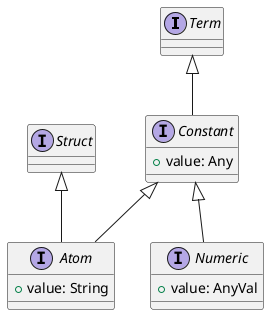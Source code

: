 @startuml
interface Term

interface Constant {
    +value: Any
}

interface Atom {
    +value: String
}

interface Numeric {
    +value: AnyVal
}

interface Struct

Constant <|-- Atom
Constant <|-- Numeric
Term <|-- Constant

Struct <|-- Atom
@enduml